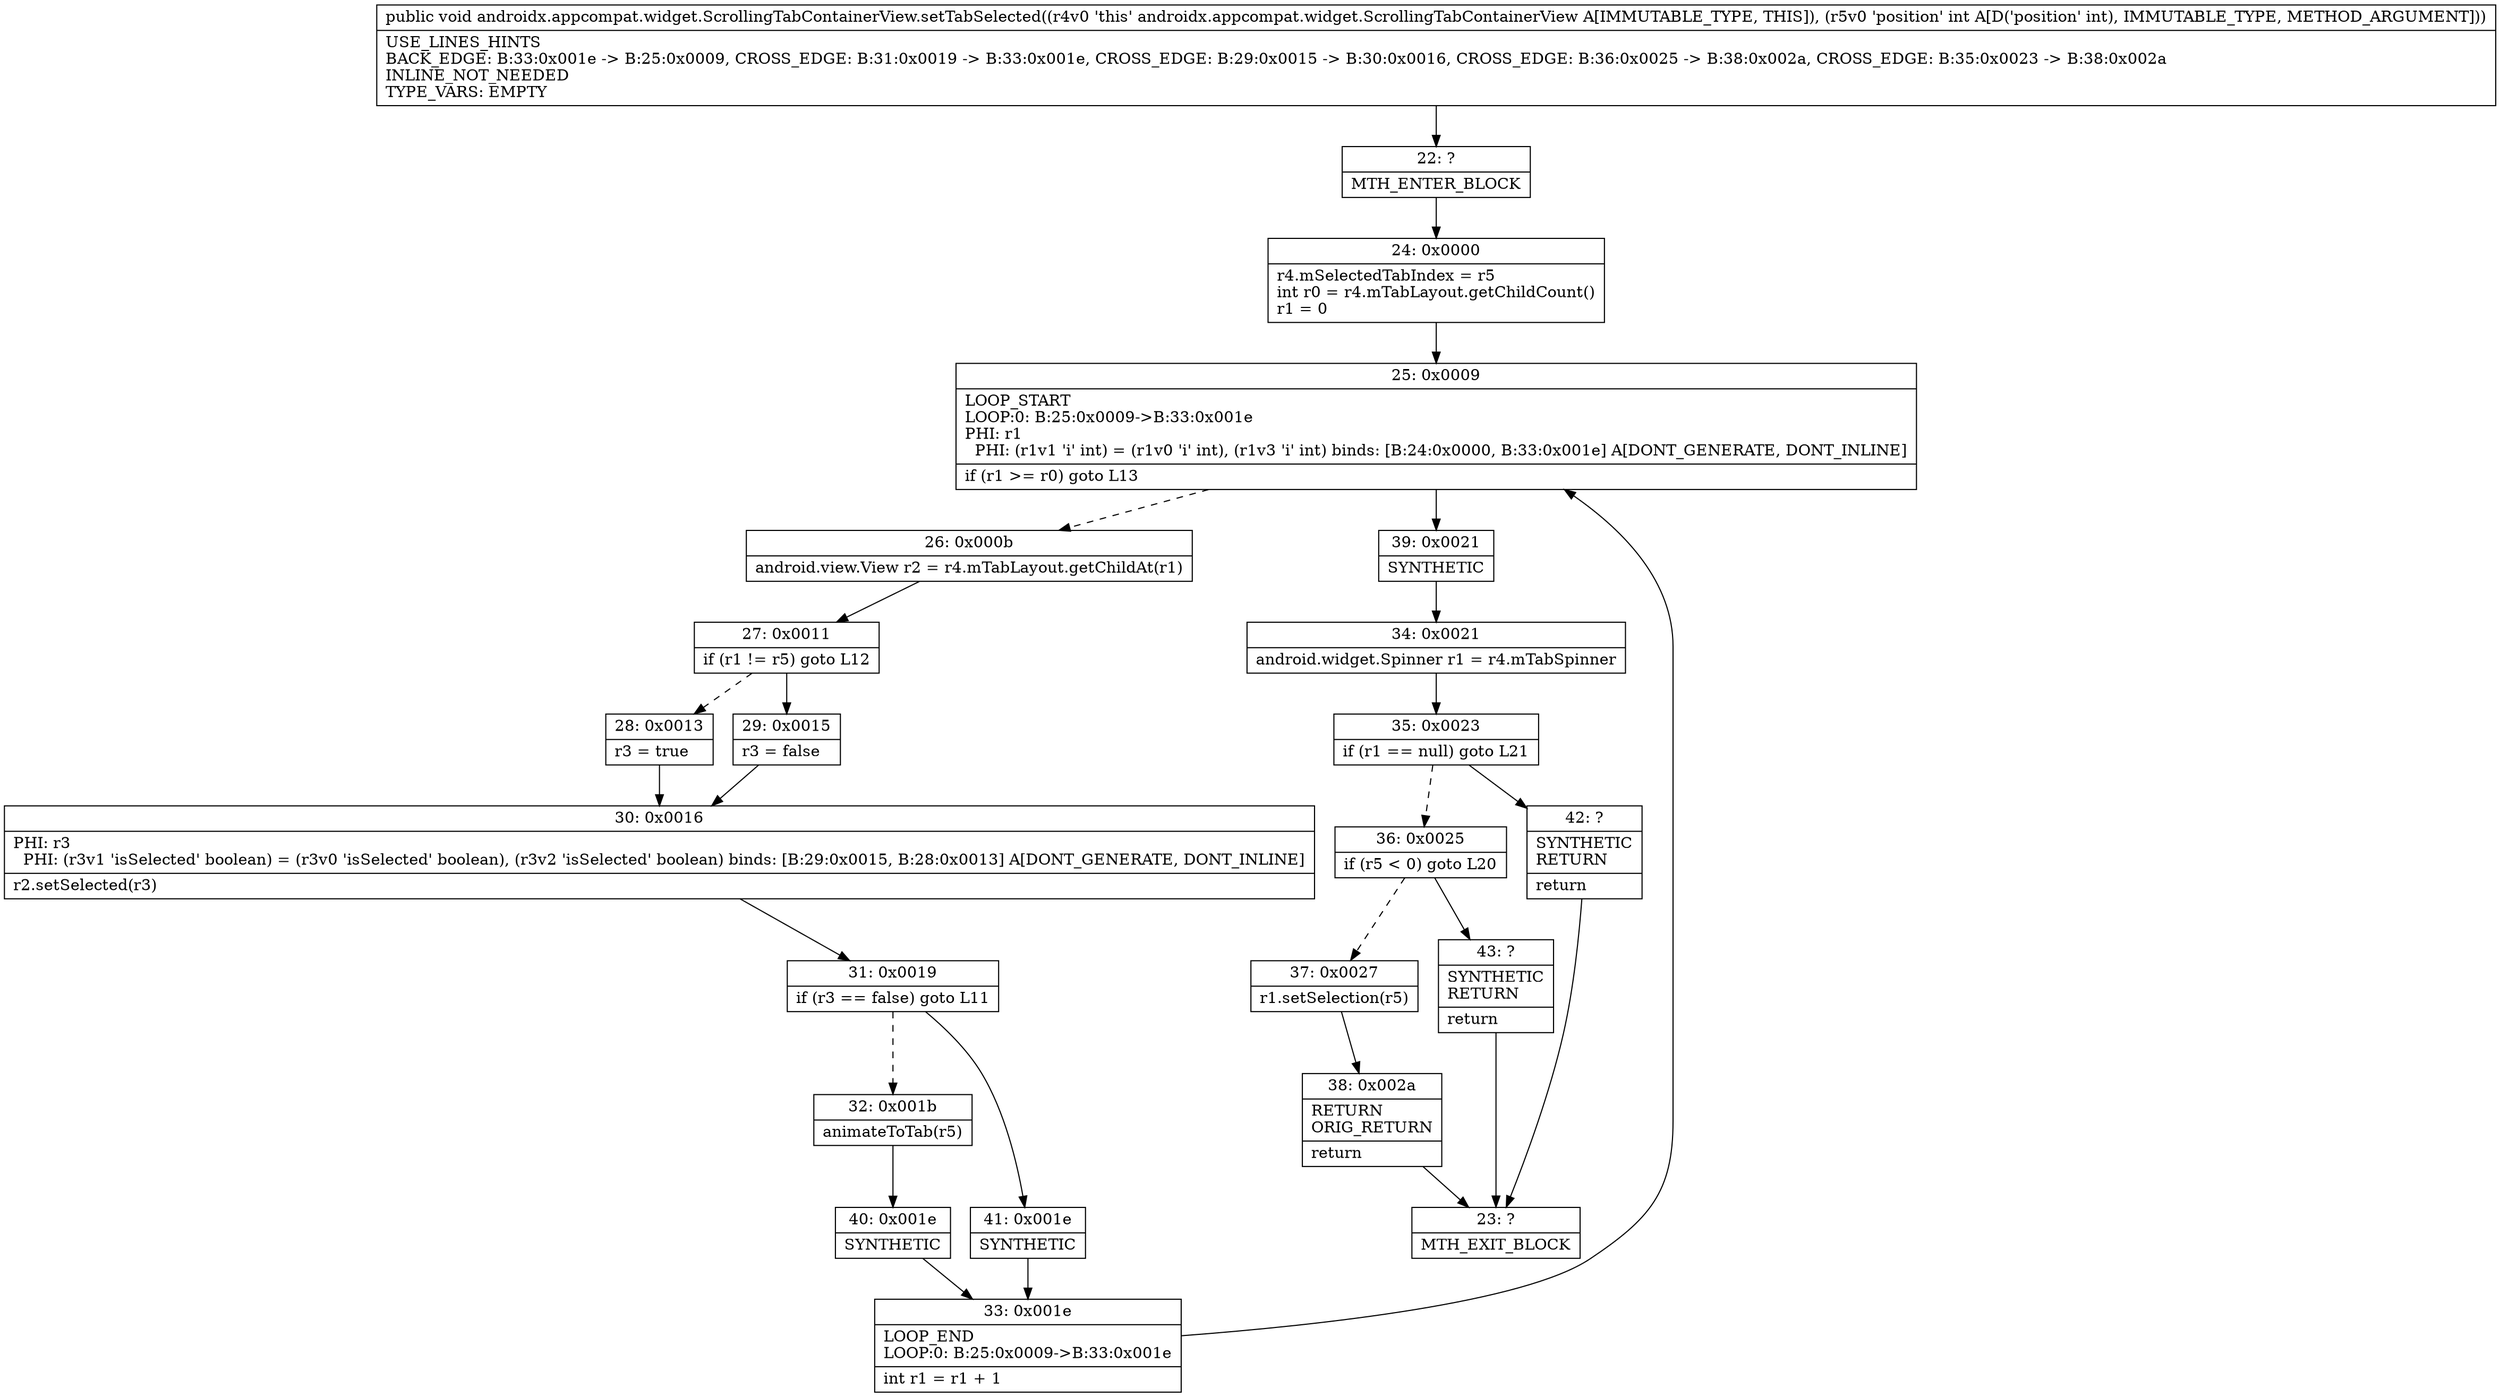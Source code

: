 digraph "CFG forandroidx.appcompat.widget.ScrollingTabContainerView.setTabSelected(I)V" {
Node_22 [shape=record,label="{22\:\ ?|MTH_ENTER_BLOCK\l}"];
Node_24 [shape=record,label="{24\:\ 0x0000|r4.mSelectedTabIndex = r5\lint r0 = r4.mTabLayout.getChildCount()\lr1 = 0\l}"];
Node_25 [shape=record,label="{25\:\ 0x0009|LOOP_START\lLOOP:0: B:25:0x0009\-\>B:33:0x001e\lPHI: r1 \l  PHI: (r1v1 'i' int) = (r1v0 'i' int), (r1v3 'i' int) binds: [B:24:0x0000, B:33:0x001e] A[DONT_GENERATE, DONT_INLINE]\l|if (r1 \>= r0) goto L13\l}"];
Node_26 [shape=record,label="{26\:\ 0x000b|android.view.View r2 = r4.mTabLayout.getChildAt(r1)\l}"];
Node_27 [shape=record,label="{27\:\ 0x0011|if (r1 != r5) goto L12\l}"];
Node_28 [shape=record,label="{28\:\ 0x0013|r3 = true\l}"];
Node_30 [shape=record,label="{30\:\ 0x0016|PHI: r3 \l  PHI: (r3v1 'isSelected' boolean) = (r3v0 'isSelected' boolean), (r3v2 'isSelected' boolean) binds: [B:29:0x0015, B:28:0x0013] A[DONT_GENERATE, DONT_INLINE]\l|r2.setSelected(r3)\l}"];
Node_31 [shape=record,label="{31\:\ 0x0019|if (r3 == false) goto L11\l}"];
Node_32 [shape=record,label="{32\:\ 0x001b|animateToTab(r5)\l}"];
Node_40 [shape=record,label="{40\:\ 0x001e|SYNTHETIC\l}"];
Node_33 [shape=record,label="{33\:\ 0x001e|LOOP_END\lLOOP:0: B:25:0x0009\-\>B:33:0x001e\l|int r1 = r1 + 1\l}"];
Node_41 [shape=record,label="{41\:\ 0x001e|SYNTHETIC\l}"];
Node_29 [shape=record,label="{29\:\ 0x0015|r3 = false\l}"];
Node_39 [shape=record,label="{39\:\ 0x0021|SYNTHETIC\l}"];
Node_34 [shape=record,label="{34\:\ 0x0021|android.widget.Spinner r1 = r4.mTabSpinner\l}"];
Node_35 [shape=record,label="{35\:\ 0x0023|if (r1 == null) goto L21\l}"];
Node_36 [shape=record,label="{36\:\ 0x0025|if (r5 \< 0) goto L20\l}"];
Node_37 [shape=record,label="{37\:\ 0x0027|r1.setSelection(r5)\l}"];
Node_38 [shape=record,label="{38\:\ 0x002a|RETURN\lORIG_RETURN\l|return\l}"];
Node_23 [shape=record,label="{23\:\ ?|MTH_EXIT_BLOCK\l}"];
Node_43 [shape=record,label="{43\:\ ?|SYNTHETIC\lRETURN\l|return\l}"];
Node_42 [shape=record,label="{42\:\ ?|SYNTHETIC\lRETURN\l|return\l}"];
MethodNode[shape=record,label="{public void androidx.appcompat.widget.ScrollingTabContainerView.setTabSelected((r4v0 'this' androidx.appcompat.widget.ScrollingTabContainerView A[IMMUTABLE_TYPE, THIS]), (r5v0 'position' int A[D('position' int), IMMUTABLE_TYPE, METHOD_ARGUMENT]))  | USE_LINES_HINTS\lBACK_EDGE: B:33:0x001e \-\> B:25:0x0009, CROSS_EDGE: B:31:0x0019 \-\> B:33:0x001e, CROSS_EDGE: B:29:0x0015 \-\> B:30:0x0016, CROSS_EDGE: B:36:0x0025 \-\> B:38:0x002a, CROSS_EDGE: B:35:0x0023 \-\> B:38:0x002a\lINLINE_NOT_NEEDED\lTYPE_VARS: EMPTY\l}"];
MethodNode -> Node_22;Node_22 -> Node_24;
Node_24 -> Node_25;
Node_25 -> Node_26[style=dashed];
Node_25 -> Node_39;
Node_26 -> Node_27;
Node_27 -> Node_28[style=dashed];
Node_27 -> Node_29;
Node_28 -> Node_30;
Node_30 -> Node_31;
Node_31 -> Node_32[style=dashed];
Node_31 -> Node_41;
Node_32 -> Node_40;
Node_40 -> Node_33;
Node_33 -> Node_25;
Node_41 -> Node_33;
Node_29 -> Node_30;
Node_39 -> Node_34;
Node_34 -> Node_35;
Node_35 -> Node_36[style=dashed];
Node_35 -> Node_42;
Node_36 -> Node_37[style=dashed];
Node_36 -> Node_43;
Node_37 -> Node_38;
Node_38 -> Node_23;
Node_43 -> Node_23;
Node_42 -> Node_23;
}

